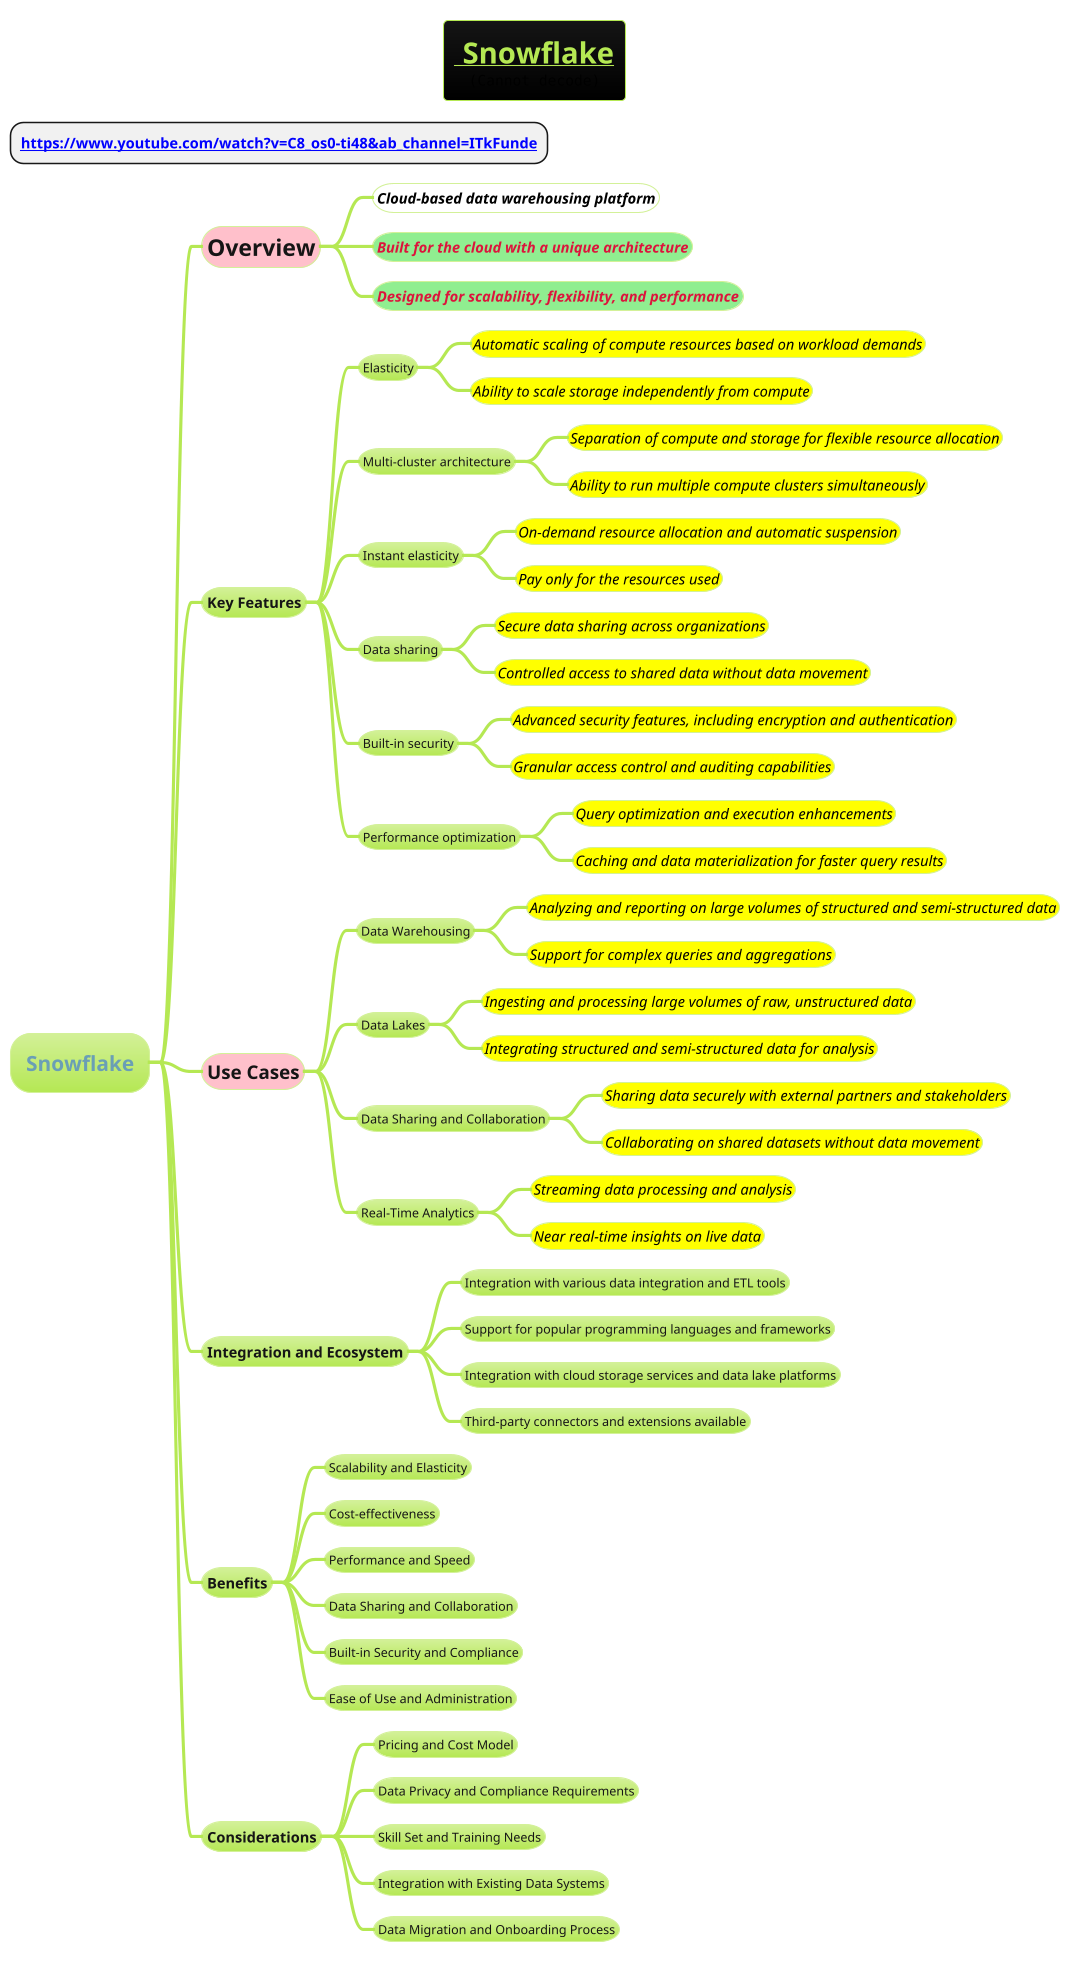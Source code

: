 @startmindmap
title =__ Snowflake__ \n<img:images/snowflake.png{scale=.4}>

* **[[https://www.youtube.com/watch?v=C8_os0-ti48&ab_channel=ITkFunde]]**
!theme hacker

* =Snowflake
**[#pink] =**Overview**
***[#white] <i><color:black><size:14>**Cloud-based data warehousing platform**
***[#lightgreen] <i><color:black><size:14><color #crimson>**Built for the cloud with a unique architecture**</color>
***[#lightgreen] <i><color:black><size:14><color #crimson>**Designed for scalability, flexibility, and performance**</color>
** Key Features
*** Elasticity
****[#yellow] <i><color:black><size:14>Automatic scaling of compute resources based on workload demands
****[#yellow] <i><color:black><size:14>Ability to scale storage independently from compute
*** Multi-cluster architecture
****[#yellow] <i><color:black><size:14>Separation of compute and storage for flexible resource allocation
****[#yellow] <i><color:black><size:14>Ability to run multiple compute clusters simultaneously
*** Instant elasticity
****[#yellow] <i><color:black><size:14>On-demand resource allocation and automatic suspension
****[#yellow] <i><color:black><size:14>Pay only for the resources used
*** Data sharing
****[#yellow] <i><color:black><size:14>Secure data sharing across organizations
****[#yellow] <i><color:black><size:14>Controlled access to shared data without data movement
*** Built-in security
****[#yellow] <i><color:black><size:14>Advanced security features, including encryption and authentication
****[#yellow] <i><color:black><size:14>Granular access control and auditing capabilities
*** Performance optimization
****[#yellow] <i><color:black><size:14>Query optimization and execution enhancements
****[#yellow] <i><color:black><size:14>Caching and data materialization for faster query results
**[#pink] =Use Cases
*** Data Warehousing
****[#yellow] <i><color:black><size:14>Analyzing and reporting on large volumes of structured and semi-structured data
****[#yellow] <i><color:black><size:14>Support for complex queries and aggregations
*** Data Lakes
****[#yellow] <i><color:black><size:14>Ingesting and processing large volumes of raw, unstructured data
****[#yellow] <i><color:black><size:14>Integrating structured and semi-structured data for analysis
*** Data Sharing and Collaboration
****[#yellow] <i><color:black><size:14>Sharing data securely with external partners and stakeholders
****[#yellow] <i><color:black><size:14>Collaborating on shared datasets without data movement
*** Real-Time Analytics
****[#yellow] <i><color:black><size:14>Streaming data processing and analysis
****[#yellow] <i><color:black><size:14>Near real-time insights on live data
** Integration and Ecosystem
*** Integration with various data integration and ETL tools
*** Support for popular programming languages and frameworks
*** Integration with cloud storage services and data lake platforms
*** Third-party connectors and extensions available
** Benefits
*** Scalability and Elasticity
*** Cost-effectiveness
*** Performance and Speed
*** Data Sharing and Collaboration
*** Built-in Security and Compliance
*** Ease of Use and Administration
** Considerations
*** Pricing and Cost Model
*** Data Privacy and Compliance Requirements
*** Skill Set and Training Needs
*** Integration with Existing Data Systems
*** Data Migration and Onboarding Process
@endmindmap
